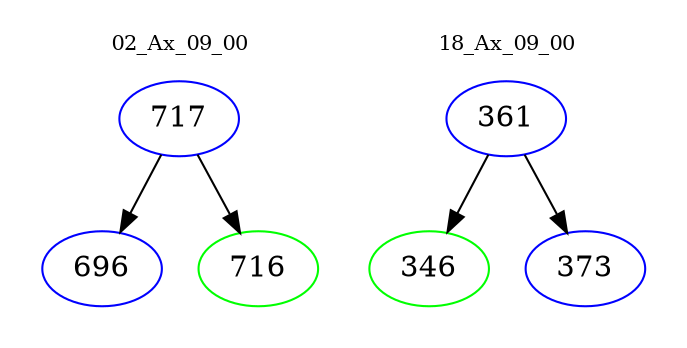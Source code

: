 digraph{
subgraph cluster_0 {
color = white
label = "02_Ax_09_00";
fontsize=10;
T0_717 [label="717", color="blue"]
T0_717 -> T0_696 [color="black"]
T0_696 [label="696", color="blue"]
T0_717 -> T0_716 [color="black"]
T0_716 [label="716", color="green"]
}
subgraph cluster_1 {
color = white
label = "18_Ax_09_00";
fontsize=10;
T1_361 [label="361", color="blue"]
T1_361 -> T1_346 [color="black"]
T1_346 [label="346", color="green"]
T1_361 -> T1_373 [color="black"]
T1_373 [label="373", color="blue"]
}
}
